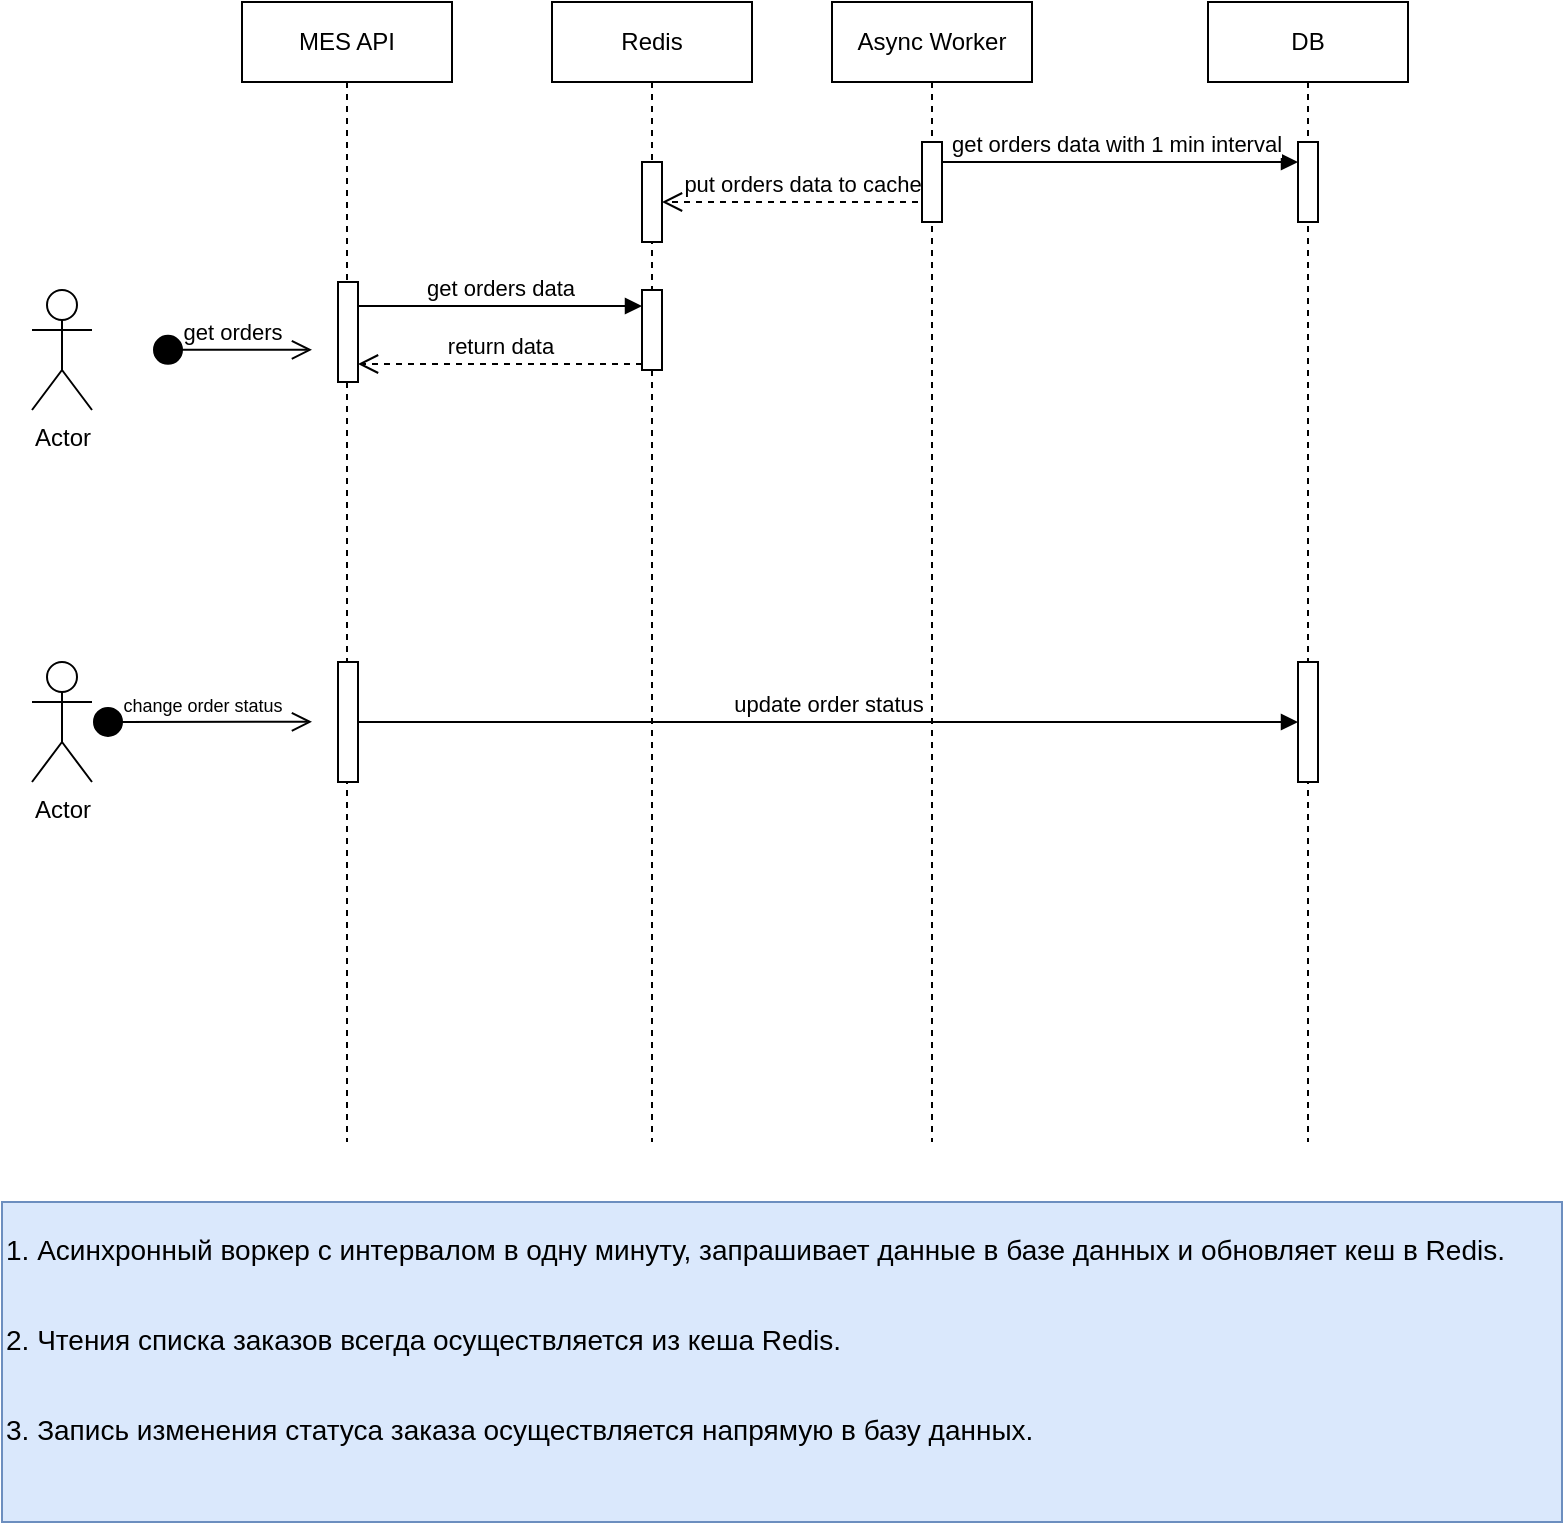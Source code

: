<mxfile version="26.0.9">
  <diagram name="Page-1" id="2YBvvXClWsGukQMizWep">
    <mxGraphModel dx="2840" dy="2753" grid="1" gridSize="10" guides="1" tooltips="1" connect="1" arrows="1" fold="1" page="1" pageScale="1" pageWidth="850" pageHeight="1100" math="0" shadow="0">
      <root>
        <mxCell id="0" />
        <mxCell id="1" parent="0" />
        <mxCell id="aM9ryv3xv72pqoxQDRHE-7" value="get orders data with 1 min interval" style="html=1;verticalAlign=bottom;endArrow=block;edgeStyle=elbowEdgeStyle;elbow=vertical;curved=0;rounded=0;" parent="1" target="wMCuOSxiS8gmpJPBunnd-16" edge="1">
          <mxGeometry relative="1" as="geometry">
            <mxPoint x="500" y="-970.0" as="sourcePoint" />
            <Array as="points">
              <mxPoint x="560" y="-970" />
            </Array>
            <mxPoint x="645" y="-970.0" as="targetPoint" />
          </mxGeometry>
        </mxCell>
        <mxCell id="aM9ryv3xv72pqoxQDRHE-8" value="put orders data to cache" style="html=1;verticalAlign=bottom;endArrow=open;dashed=1;endSize=8;edgeStyle=elbowEdgeStyle;elbow=vertical;curved=0;rounded=0;" parent="1" target="wMCuOSxiS8gmpJPBunnd-17" edge="1">
          <mxGeometry relative="1" as="geometry">
            <mxPoint x="360" y="-950.0" as="targetPoint" />
            <Array as="points">
              <mxPoint x="430" y="-950" />
            </Array>
            <mxPoint x="505" y="-950.0" as="sourcePoint" />
          </mxGeometry>
        </mxCell>
        <mxCell id="wMCuOSxiS8gmpJPBunnd-1" value="MES API" style="shape=umlLifeline;perimeter=lifelinePerimeter;whiteSpace=wrap;html=1;container=1;dropTarget=0;collapsible=0;recursiveResize=0;outlineConnect=0;portConstraint=eastwest;newEdgeStyle={&quot;curved&quot;:0,&quot;rounded&quot;:0};" parent="1" vertex="1">
          <mxGeometry x="155" y="-1050" width="105" height="570" as="geometry" />
        </mxCell>
        <mxCell id="wMCuOSxiS8gmpJPBunnd-15" value="" style="html=1;points=[[0,0,0,0,5],[0,1,0,0,-5],[1,0,0,0,5],[1,1,0,0,-5]];perimeter=orthogonalPerimeter;outlineConnect=0;targetShapes=umlLifeline;portConstraint=eastwest;newEdgeStyle={&quot;curved&quot;:0,&quot;rounded&quot;:0};" parent="wMCuOSxiS8gmpJPBunnd-1" vertex="1">
          <mxGeometry x="48" y="140" width="10" height="50" as="geometry" />
        </mxCell>
        <mxCell id="wMCuOSxiS8gmpJPBunnd-20" value="" style="html=1;points=[[0,0,0,0,5],[0,1,0,0,-5],[1,0,0,0,5],[1,1,0,0,-5]];perimeter=orthogonalPerimeter;outlineConnect=0;targetShapes=umlLifeline;portConstraint=eastwest;newEdgeStyle={&quot;curved&quot;:0,&quot;rounded&quot;:0};" parent="wMCuOSxiS8gmpJPBunnd-1" vertex="1">
          <mxGeometry x="48" y="330" width="10" height="60" as="geometry" />
        </mxCell>
        <mxCell id="wMCuOSxiS8gmpJPBunnd-2" value="Redis" style="shape=umlLifeline;perimeter=lifelinePerimeter;whiteSpace=wrap;html=1;container=1;dropTarget=0;collapsible=0;recursiveResize=0;outlineConnect=0;portConstraint=eastwest;newEdgeStyle={&quot;curved&quot;:0,&quot;rounded&quot;:0};" parent="1" vertex="1">
          <mxGeometry x="310" y="-1050" width="100" height="570" as="geometry" />
        </mxCell>
        <mxCell id="wMCuOSxiS8gmpJPBunnd-12" value="" style="html=1;points=[[0,0,0,0,5],[0,1,0,0,-5],[1,0,0,0,5],[1,1,0,0,-5]];perimeter=orthogonalPerimeter;outlineConnect=0;targetShapes=umlLifeline;portConstraint=eastwest;newEdgeStyle={&quot;curved&quot;:0,&quot;rounded&quot;:0};" parent="wMCuOSxiS8gmpJPBunnd-2" vertex="1">
          <mxGeometry x="45" y="144" width="10" height="40" as="geometry" />
        </mxCell>
        <mxCell id="wMCuOSxiS8gmpJPBunnd-17" value="" style="html=1;points=[[0,0,0,0,5],[0,1,0,0,-5],[1,0,0,0,5],[1,1,0,0,-5]];perimeter=orthogonalPerimeter;outlineConnect=0;targetShapes=umlLifeline;portConstraint=eastwest;newEdgeStyle={&quot;curved&quot;:0,&quot;rounded&quot;:0};" parent="wMCuOSxiS8gmpJPBunnd-2" vertex="1">
          <mxGeometry x="45" y="80" width="10" height="40" as="geometry" />
        </mxCell>
        <mxCell id="wMCuOSxiS8gmpJPBunnd-3" value="DB" style="shape=umlLifeline;perimeter=lifelinePerimeter;whiteSpace=wrap;html=1;container=1;dropTarget=0;collapsible=0;recursiveResize=0;outlineConnect=0;portConstraint=eastwest;newEdgeStyle={&quot;curved&quot;:0,&quot;rounded&quot;:0};" parent="1" vertex="1">
          <mxGeometry x="638" y="-1050" width="100" height="570" as="geometry" />
        </mxCell>
        <mxCell id="wMCuOSxiS8gmpJPBunnd-16" value="" style="html=1;points=[[0,0,0,0,5],[0,1,0,0,-5],[1,0,0,0,5],[1,1,0,0,-5]];perimeter=orthogonalPerimeter;outlineConnect=0;targetShapes=umlLifeline;portConstraint=eastwest;newEdgeStyle={&quot;curved&quot;:0,&quot;rounded&quot;:0};" parent="wMCuOSxiS8gmpJPBunnd-3" vertex="1">
          <mxGeometry x="45" y="70" width="10" height="40" as="geometry" />
        </mxCell>
        <mxCell id="wMCuOSxiS8gmpJPBunnd-21" value="" style="html=1;points=[[0,0,0,0,5],[0,1,0,0,-5],[1,0,0,0,5],[1,1,0,0,-5]];perimeter=orthogonalPerimeter;outlineConnect=0;targetShapes=umlLifeline;portConstraint=eastwest;newEdgeStyle={&quot;curved&quot;:0,&quot;rounded&quot;:0};" parent="wMCuOSxiS8gmpJPBunnd-3" vertex="1">
          <mxGeometry x="45" y="330" width="10" height="60" as="geometry" />
        </mxCell>
        <mxCell id="wMCuOSxiS8gmpJPBunnd-4" value="Actor" style="shape=umlActor;verticalLabelPosition=bottom;verticalAlign=top;html=1;" parent="1" vertex="1">
          <mxGeometry x="50" y="-906" width="30" height="60" as="geometry" />
        </mxCell>
        <mxCell id="wMCuOSxiS8gmpJPBunnd-9" value="get orders" style="html=1;verticalAlign=bottom;startArrow=circle;startFill=1;endArrow=open;startSize=6;endSize=8;curved=0;rounded=0;" parent="1" edge="1">
          <mxGeometry width="80" relative="1" as="geometry">
            <mxPoint x="110" y="-876.1" as="sourcePoint" />
            <mxPoint x="190" y="-876.1" as="targetPoint" />
          </mxGeometry>
        </mxCell>
        <mxCell id="wMCuOSxiS8gmpJPBunnd-10" value="Async Worker" style="shape=umlLifeline;perimeter=lifelinePerimeter;whiteSpace=wrap;html=1;container=1;dropTarget=0;collapsible=0;recursiveResize=0;outlineConnect=0;portConstraint=eastwest;newEdgeStyle={&quot;curved&quot;:0,&quot;rounded&quot;:0};" parent="1" vertex="1">
          <mxGeometry x="450" y="-1050" width="100" height="570" as="geometry" />
        </mxCell>
        <mxCell id="wMCuOSxiS8gmpJPBunnd-11" value="" style="html=1;points=[[0,0,0,0,5],[0,1,0,0,-5],[1,0,0,0,5],[1,1,0,0,-5]];perimeter=orthogonalPerimeter;outlineConnect=0;targetShapes=umlLifeline;portConstraint=eastwest;newEdgeStyle={&quot;curved&quot;:0,&quot;rounded&quot;:0};" parent="wMCuOSxiS8gmpJPBunnd-10" vertex="1">
          <mxGeometry x="45" y="70" width="10" height="40" as="geometry" />
        </mxCell>
        <mxCell id="wMCuOSxiS8gmpJPBunnd-13" value="get orders data" style="html=1;verticalAlign=bottom;endArrow=block;curved=0;rounded=0;" parent="1" edge="1">
          <mxGeometry width="80" relative="1" as="geometry">
            <mxPoint x="213" y="-898" as="sourcePoint" />
            <mxPoint x="355" y="-898" as="targetPoint" />
          </mxGeometry>
        </mxCell>
        <mxCell id="wMCuOSxiS8gmpJPBunnd-14" value="return data" style="html=1;verticalAlign=bottom;endArrow=open;dashed=1;endSize=8;curved=0;rounded=0;" parent="1" edge="1">
          <mxGeometry relative="1" as="geometry">
            <mxPoint x="355" y="-869" as="sourcePoint" />
            <mxPoint x="213" y="-869" as="targetPoint" />
          </mxGeometry>
        </mxCell>
        <mxCell id="wMCuOSxiS8gmpJPBunnd-18" value="Actor" style="shape=umlActor;verticalLabelPosition=bottom;verticalAlign=top;html=1;" parent="1" vertex="1">
          <mxGeometry x="50" y="-720" width="30" height="60" as="geometry" />
        </mxCell>
        <mxCell id="wMCuOSxiS8gmpJPBunnd-19" value="&lt;font style=&quot;font-size: 9px;&quot;&gt;change order status&lt;/font&gt;" style="html=1;verticalAlign=bottom;startArrow=circle;startFill=1;endArrow=open;startSize=6;endSize=8;curved=0;rounded=0;" parent="1" source="wMCuOSxiS8gmpJPBunnd-18" edge="1">
          <mxGeometry width="80" relative="1" as="geometry">
            <mxPoint x="90" y="-690" as="sourcePoint" />
            <mxPoint x="190" y="-690.1" as="targetPoint" />
          </mxGeometry>
        </mxCell>
        <mxCell id="wMCuOSxiS8gmpJPBunnd-22" value="update order status" style="html=1;verticalAlign=bottom;endArrow=block;curved=0;rounded=0;" parent="1" target="wMCuOSxiS8gmpJPBunnd-21" edge="1">
          <mxGeometry width="80" relative="1" as="geometry">
            <mxPoint x="213" y="-690" as="sourcePoint" />
            <mxPoint x="680" y="-690" as="targetPoint" />
          </mxGeometry>
        </mxCell>
        <mxCell id="IXDVd0cZ4vUbat99f4GY-1" value="&lt;h1 style=&quot;margin-top: 0px;&quot;&gt;&lt;span style=&quot;font-weight: normal;&quot;&gt;&lt;font style=&quot;font-size: 14px;&quot;&gt;1. Асинхронный воркер с интервалом в одну минуту, запрашивает данные в базе данных и обновляет кеш в Redis.&lt;/font&gt;&lt;/span&gt;&lt;/h1&gt;&lt;div&gt;&lt;h1 style=&quot;margin-top: 0px;&quot;&gt;&lt;span style=&quot;background-color: transparent; color: light-dark(rgb(0, 0, 0), rgb(255, 255, 255)); font-size: 14px; font-weight: normal;&quot;&gt;2. Чтения списка заказов всегда осуществляется из кеша Redis.&amp;nbsp;&lt;/span&gt;&lt;/h1&gt;&lt;/div&gt;&lt;div&gt;&lt;h1 style=&quot;margin-top: 0px;&quot;&gt;&lt;span style=&quot;background-color: transparent; color: light-dark(rgb(0, 0, 0), rgb(255, 255, 255)); font-size: 14px; font-weight: normal;&quot;&gt;3. Запись изменения статуса заказа осуществляется напрямую в базу данных.&lt;/span&gt;&lt;span style=&quot;background-color: transparent; color: light-dark(rgb(0, 0, 0), rgb(255, 255, 255)); font-size: 14px; font-weight: normal;&quot;&gt;&amp;nbsp;&lt;/span&gt;&lt;/h1&gt;&lt;/div&gt;" style="text;html=1;whiteSpace=wrap;overflow=hidden;rounded=0;fillColor=#dae8fc;strokeColor=#6c8ebf;" vertex="1" parent="1">
          <mxGeometry x="35" y="-450" width="780" height="160" as="geometry" />
        </mxCell>
      </root>
    </mxGraphModel>
  </diagram>
</mxfile>
